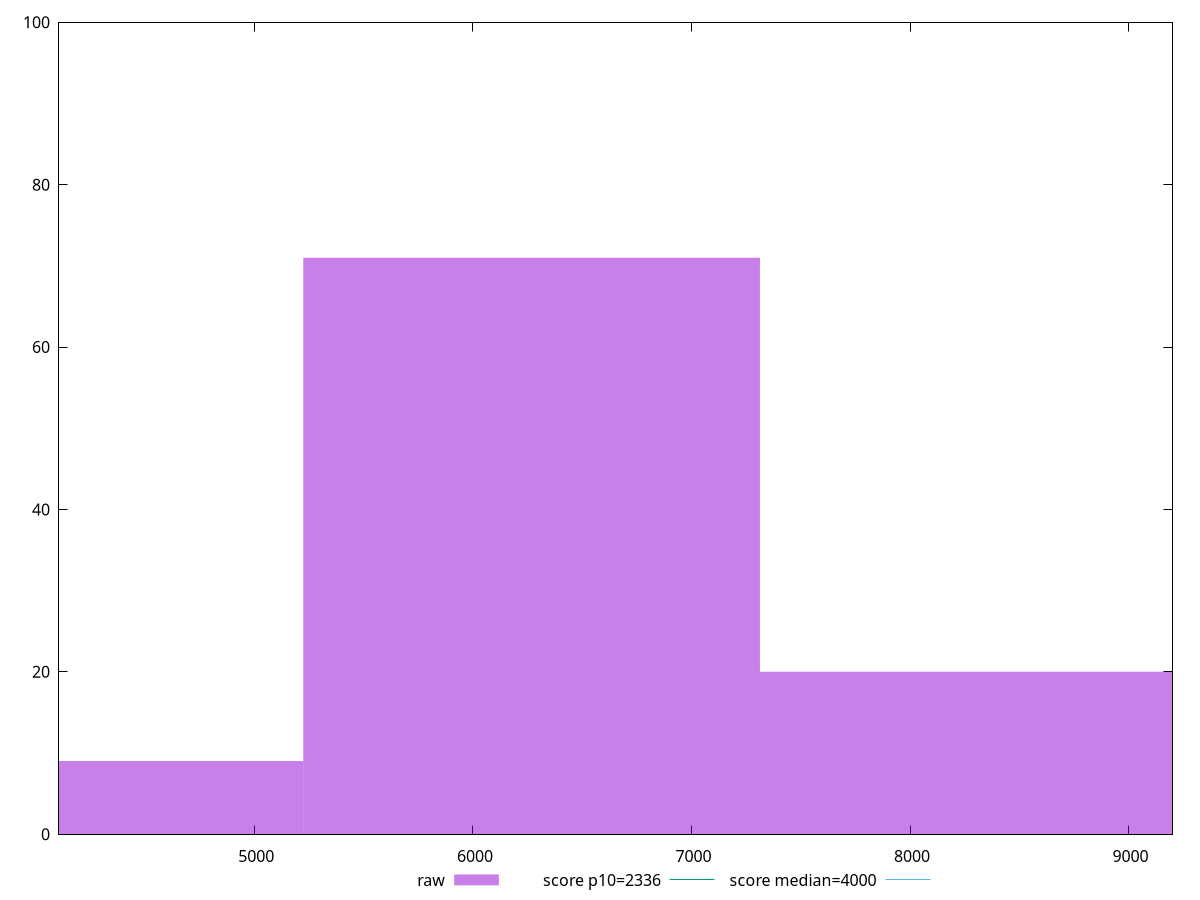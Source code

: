 reset

$raw <<EOF
6268.710789886505 71
4179.140526591003 9
8358.281053182007 20
EOF

set key outside below
set boxwidth 2089.5702632955017
set xrange [4106.396:9200.986999999997]
set yrange [0:100]
set trange [0:100]
set style fill transparent solid 0.5 noborder

set parametric
set terminal svg size 640, 490 enhanced background rgb 'white'
set output "reports/report_00027_2021-02-24T12-40-31.850Z/first-meaningful-paint/samples/astro/raw/histogram.svg"

plot $raw title "raw" with boxes, \
     2336,t title "score p10=2336", \
     4000,t title "score median=4000"

reset
